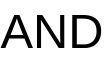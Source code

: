<mxfile version="14.9.9" type="github">
  <diagram id="zgat6zcgVZ0BgCRbOMlH" name="Page-1">
    <mxGraphModel dx="1422" dy="764" grid="1" gridSize="10" guides="1" tooltips="1" connect="1" arrows="1" fold="1" page="1" pageScale="1" pageWidth="827" pageHeight="1169" math="0" shadow="0">
      <root>
        <mxCell id="0" />
        <mxCell id="1" parent="0" />
        <mxCell id="yn6Z4scpIXNP0Bzi4fMZ-1" value="&lt;div style=&quot;font-size: 24.4px&quot;&gt;&lt;font style=&quot;font-size: 24.4px&quot;&gt;AND&lt;/font&gt;&lt;/div&gt;" style="text;html=1;strokeColor=none;fillColor=none;align=center;verticalAlign=middle;whiteSpace=wrap;rounded=0;" vertex="1" parent="1">
          <mxGeometry x="60" y="100" width="40" height="20" as="geometry" />
        </mxCell>
      </root>
    </mxGraphModel>
  </diagram>
</mxfile>
